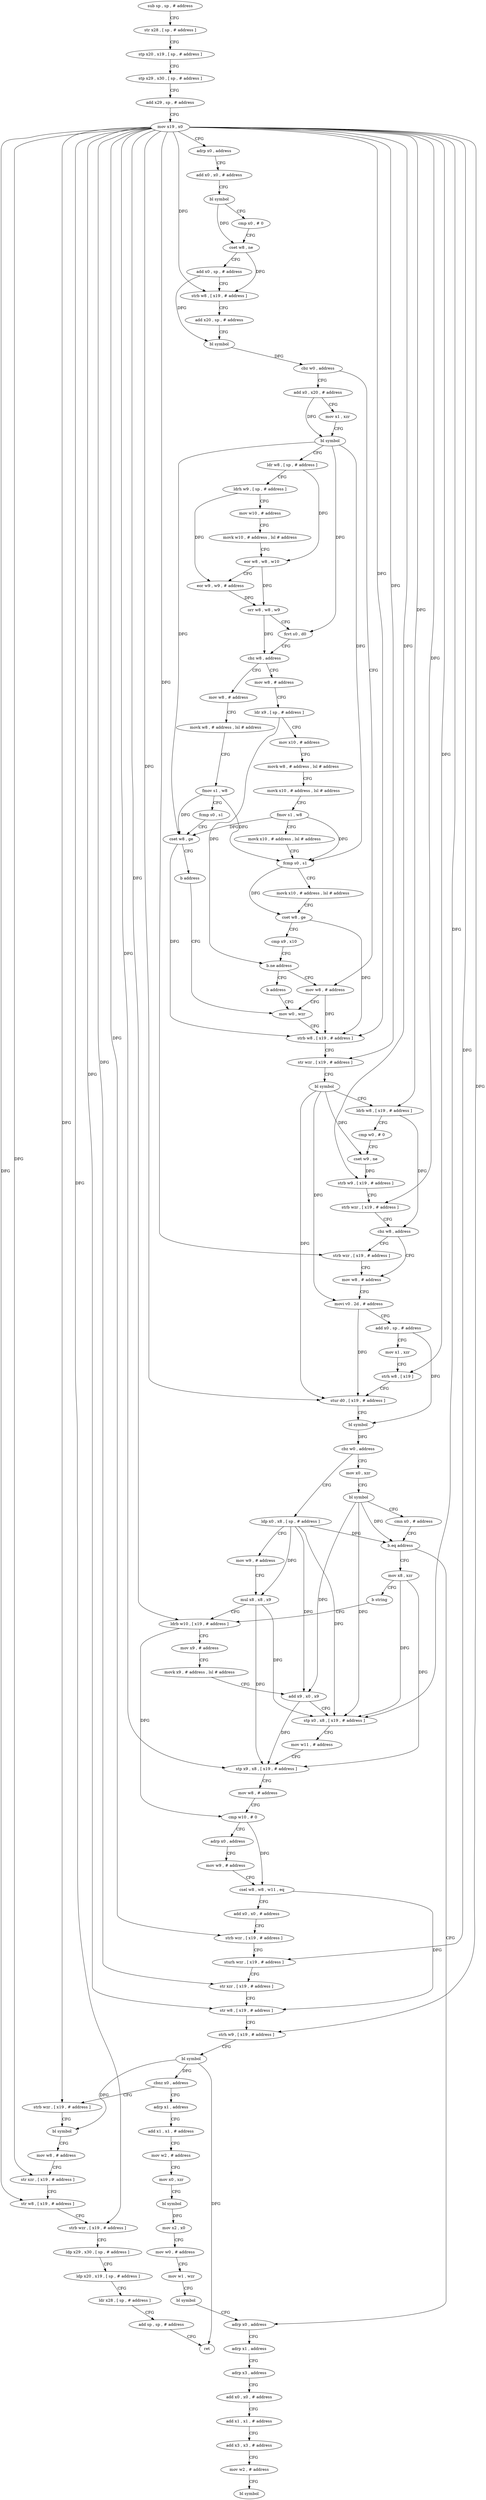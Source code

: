 digraph "func" {
"4234240" [label = "sub sp , sp , # address" ]
"4234244" [label = "str x28 , [ sp , # address ]" ]
"4234248" [label = "stp x20 , x19 , [ sp , # address ]" ]
"4234252" [label = "stp x29 , x30 , [ sp , # address ]" ]
"4234256" [label = "add x29 , sp , # address" ]
"4234260" [label = "mov x19 , x0" ]
"4234264" [label = "adrp x0 , address" ]
"4234268" [label = "add x0 , x0 , # address" ]
"4234272" [label = "bl symbol" ]
"4234276" [label = "cmp x0 , # 0" ]
"4234280" [label = "cset w8 , ne" ]
"4234284" [label = "add x0 , sp , # address" ]
"4234288" [label = "strb w8 , [ x19 , # address ]" ]
"4234292" [label = "add x20 , sp , # address" ]
"4234296" [label = "bl symbol" ]
"4234300" [label = "cbz w0 , address" ]
"4234408" [label = "add x0 , x20 , # address" ]
"4234304" [label = "mov w8 , # address" ]
"4234412" [label = "mov x1 , xzr" ]
"4234416" [label = "bl symbol" ]
"4234420" [label = "ldr w8 , [ sp , # address ]" ]
"4234424" [label = "ldrh w9 , [ sp , # address ]" ]
"4234428" [label = "mov w10 , # address" ]
"4234432" [label = "movk w10 , # address , lsl # address" ]
"4234436" [label = "eor w8 , w8 , w10" ]
"4234440" [label = "eor w9 , w9 , # address" ]
"4234444" [label = "orr w8 , w8 , w9" ]
"4234448" [label = "fcvt s0 , d0" ]
"4234452" [label = "cbz w8 , address" ]
"4234644" [label = "mov w8 , # address" ]
"4234456" [label = "mov w8 , # address" ]
"4234308" [label = "mov w0 , wzr" ]
"4234648" [label = "movk w8 , # address , lsl # address" ]
"4234652" [label = "fmov s1 , w8" ]
"4234656" [label = "fcmp s0 , s1" ]
"4234660" [label = "cset w8 , ge" ]
"4234664" [label = "b address" ]
"4234460" [label = "ldr x9 , [ sp , # address ]" ]
"4234464" [label = "mov x10 , # address" ]
"4234468" [label = "movk w8 , # address , lsl # address" ]
"4234472" [label = "movk x10 , # address , lsl # address" ]
"4234476" [label = "fmov s1 , w8" ]
"4234480" [label = "movk x10 , # address , lsl # address" ]
"4234484" [label = "fcmp s0 , s1" ]
"4234488" [label = "movk x10 , # address , lsl # address" ]
"4234492" [label = "cset w8 , ge" ]
"4234496" [label = "cmp x9 , x10" ]
"4234500" [label = "b.ne address" ]
"4234504" [label = "b address" ]
"4234352" [label = "mov w8 , # address" ]
"4234356" [label = "movi v0 . 2d , # address" ]
"4234360" [label = "add x0 , sp , # address" ]
"4234364" [label = "mov x1 , xzr" ]
"4234368" [label = "strh w8 , [ x19 ]" ]
"4234372" [label = "stur d0 , [ x19 , # address ]" ]
"4234376" [label = "bl symbol" ]
"4234380" [label = "cbz w0 , address" ]
"4234508" [label = "ldp x0 , x8 , [ sp , # address ]" ]
"4234384" [label = "mov x0 , xzr" ]
"4234348" [label = "strb wzr , [ x19 , # address ]" ]
"4234312" [label = "strb w8 , [ x19 , # address ]" ]
"4234316" [label = "str wzr , [ x19 , # address ]" ]
"4234320" [label = "bl symbol" ]
"4234324" [label = "ldrb w8 , [ x19 , # address ]" ]
"4234328" [label = "cmp w0 , # 0" ]
"4234332" [label = "cset w9 , ne" ]
"4234336" [label = "strb w9 , [ x19 , # address ]" ]
"4234340" [label = "strb wzr , [ x19 , # address ]" ]
"4234344" [label = "cbz w8 , address" ]
"4234512" [label = "mov w9 , # address" ]
"4234516" [label = "mul x8 , x8 , x9" ]
"4234520" [label = "ldrb w10 , [ x19 , # address ]" ]
"4234388" [label = "bl symbol" ]
"4234392" [label = "cmn x0 , # address" ]
"4234396" [label = "b.eq address" ]
"4234704" [label = "adrp x0 , address" ]
"4234400" [label = "mov x8 , xzr" ]
"4234668" [label = "adrp x1 , address" ]
"4234672" [label = "add x1 , x1 , # address" ]
"4234676" [label = "mov w2 , # address" ]
"4234680" [label = "mov x0 , xzr" ]
"4234684" [label = "bl symbol" ]
"4234688" [label = "mov x2 , x0" ]
"4234692" [label = "mov w0 , # address" ]
"4234696" [label = "mov w1 , wzr" ]
"4234700" [label = "bl symbol" ]
"4234600" [label = "strb wzr , [ x19 , # address ]" ]
"4234604" [label = "bl symbol" ]
"4234608" [label = "mov w8 , # address" ]
"4234612" [label = "str xzr , [ x19 , # address ]" ]
"4234616" [label = "str w8 , [ x19 , # address ]" ]
"4234620" [label = "strb wzr , [ x19 , # address ]" ]
"4234624" [label = "ldp x29 , x30 , [ sp , # address ]" ]
"4234628" [label = "ldp x20 , x19 , [ sp , # address ]" ]
"4234632" [label = "ldr x28 , [ sp , # address ]" ]
"4234636" [label = "add sp , sp , # address" ]
"4234640" [label = "ret" ]
"4234708" [label = "adrp x1 , address" ]
"4234712" [label = "adrp x3 , address" ]
"4234716" [label = "add x0 , x0 , # address" ]
"4234720" [label = "add x1 , x1 , # address" ]
"4234724" [label = "add x3 , x3 , # address" ]
"4234728" [label = "mov w2 , # address" ]
"4234732" [label = "bl symbol" ]
"4234404" [label = "b string" ]
"4234524" [label = "mov x9 , # address" ]
"4234528" [label = "movk x9 , # address , lsl # address" ]
"4234532" [label = "add x9 , x0 , x9" ]
"4234536" [label = "stp x0 , x8 , [ x19 , # address ]" ]
"4234540" [label = "mov w11 , # address" ]
"4234544" [label = "stp x9 , x8 , [ x19 , # address ]" ]
"4234548" [label = "mov w8 , # address" ]
"4234552" [label = "cmp w10 , # 0" ]
"4234556" [label = "adrp x0 , address" ]
"4234560" [label = "mov w9 , # address" ]
"4234564" [label = "csel w8 , w8 , w11 , eq" ]
"4234568" [label = "add x0 , x0 , # address" ]
"4234572" [label = "strb wzr , [ x19 , # address ]" ]
"4234576" [label = "sturh wzr , [ x19 , # address ]" ]
"4234580" [label = "str xzr , [ x19 , # address ]" ]
"4234584" [label = "str w8 , [ x19 , # address ]" ]
"4234588" [label = "strh w9 , [ x19 , # address ]" ]
"4234592" [label = "bl symbol" ]
"4234596" [label = "cbnz x0 , address" ]
"4234240" -> "4234244" [ label = "CFG" ]
"4234244" -> "4234248" [ label = "CFG" ]
"4234248" -> "4234252" [ label = "CFG" ]
"4234252" -> "4234256" [ label = "CFG" ]
"4234256" -> "4234260" [ label = "CFG" ]
"4234260" -> "4234264" [ label = "CFG" ]
"4234260" -> "4234288" [ label = "DFG" ]
"4234260" -> "4234312" [ label = "DFG" ]
"4234260" -> "4234316" [ label = "DFG" ]
"4234260" -> "4234324" [ label = "DFG" ]
"4234260" -> "4234336" [ label = "DFG" ]
"4234260" -> "4234340" [ label = "DFG" ]
"4234260" -> "4234368" [ label = "DFG" ]
"4234260" -> "4234372" [ label = "DFG" ]
"4234260" -> "4234348" [ label = "DFG" ]
"4234260" -> "4234520" [ label = "DFG" ]
"4234260" -> "4234536" [ label = "DFG" ]
"4234260" -> "4234544" [ label = "DFG" ]
"4234260" -> "4234572" [ label = "DFG" ]
"4234260" -> "4234576" [ label = "DFG" ]
"4234260" -> "4234580" [ label = "DFG" ]
"4234260" -> "4234584" [ label = "DFG" ]
"4234260" -> "4234588" [ label = "DFG" ]
"4234260" -> "4234600" [ label = "DFG" ]
"4234260" -> "4234612" [ label = "DFG" ]
"4234260" -> "4234616" [ label = "DFG" ]
"4234260" -> "4234620" [ label = "DFG" ]
"4234264" -> "4234268" [ label = "CFG" ]
"4234268" -> "4234272" [ label = "CFG" ]
"4234272" -> "4234276" [ label = "CFG" ]
"4234272" -> "4234280" [ label = "DFG" ]
"4234276" -> "4234280" [ label = "CFG" ]
"4234280" -> "4234284" [ label = "CFG" ]
"4234280" -> "4234288" [ label = "DFG" ]
"4234284" -> "4234288" [ label = "CFG" ]
"4234284" -> "4234296" [ label = "DFG" ]
"4234288" -> "4234292" [ label = "CFG" ]
"4234292" -> "4234296" [ label = "CFG" ]
"4234296" -> "4234300" [ label = "DFG" ]
"4234300" -> "4234408" [ label = "CFG" ]
"4234300" -> "4234304" [ label = "CFG" ]
"4234408" -> "4234412" [ label = "CFG" ]
"4234408" -> "4234416" [ label = "DFG" ]
"4234304" -> "4234308" [ label = "CFG" ]
"4234304" -> "4234312" [ label = "DFG" ]
"4234412" -> "4234416" [ label = "CFG" ]
"4234416" -> "4234420" [ label = "CFG" ]
"4234416" -> "4234448" [ label = "DFG" ]
"4234416" -> "4234660" [ label = "DFG" ]
"4234416" -> "4234484" [ label = "DFG" ]
"4234420" -> "4234424" [ label = "CFG" ]
"4234420" -> "4234436" [ label = "DFG" ]
"4234424" -> "4234428" [ label = "CFG" ]
"4234424" -> "4234440" [ label = "DFG" ]
"4234428" -> "4234432" [ label = "CFG" ]
"4234432" -> "4234436" [ label = "CFG" ]
"4234436" -> "4234440" [ label = "CFG" ]
"4234436" -> "4234444" [ label = "DFG" ]
"4234440" -> "4234444" [ label = "DFG" ]
"4234444" -> "4234448" [ label = "CFG" ]
"4234444" -> "4234452" [ label = "DFG" ]
"4234448" -> "4234452" [ label = "CFG" ]
"4234452" -> "4234644" [ label = "CFG" ]
"4234452" -> "4234456" [ label = "CFG" ]
"4234644" -> "4234648" [ label = "CFG" ]
"4234456" -> "4234460" [ label = "CFG" ]
"4234308" -> "4234312" [ label = "CFG" ]
"4234648" -> "4234652" [ label = "CFG" ]
"4234652" -> "4234656" [ label = "CFG" ]
"4234652" -> "4234660" [ label = "DFG" ]
"4234652" -> "4234484" [ label = "DFG" ]
"4234656" -> "4234660" [ label = "CFG" ]
"4234660" -> "4234664" [ label = "CFG" ]
"4234660" -> "4234312" [ label = "DFG" ]
"4234664" -> "4234308" [ label = "CFG" ]
"4234460" -> "4234464" [ label = "CFG" ]
"4234460" -> "4234500" [ label = "DFG" ]
"4234464" -> "4234468" [ label = "CFG" ]
"4234468" -> "4234472" [ label = "CFG" ]
"4234472" -> "4234476" [ label = "CFG" ]
"4234476" -> "4234480" [ label = "CFG" ]
"4234476" -> "4234660" [ label = "DFG" ]
"4234476" -> "4234484" [ label = "DFG" ]
"4234480" -> "4234484" [ label = "CFG" ]
"4234484" -> "4234488" [ label = "CFG" ]
"4234484" -> "4234492" [ label = "DFG" ]
"4234488" -> "4234492" [ label = "CFG" ]
"4234492" -> "4234496" [ label = "CFG" ]
"4234492" -> "4234312" [ label = "DFG" ]
"4234496" -> "4234500" [ label = "CFG" ]
"4234500" -> "4234304" [ label = "CFG" ]
"4234500" -> "4234504" [ label = "CFG" ]
"4234504" -> "4234308" [ label = "CFG" ]
"4234352" -> "4234356" [ label = "CFG" ]
"4234356" -> "4234360" [ label = "CFG" ]
"4234356" -> "4234372" [ label = "DFG" ]
"4234360" -> "4234364" [ label = "CFG" ]
"4234360" -> "4234376" [ label = "DFG" ]
"4234364" -> "4234368" [ label = "CFG" ]
"4234368" -> "4234372" [ label = "CFG" ]
"4234372" -> "4234376" [ label = "CFG" ]
"4234376" -> "4234380" [ label = "DFG" ]
"4234380" -> "4234508" [ label = "CFG" ]
"4234380" -> "4234384" [ label = "CFG" ]
"4234508" -> "4234512" [ label = "CFG" ]
"4234508" -> "4234396" [ label = "DFG" ]
"4234508" -> "4234532" [ label = "DFG" ]
"4234508" -> "4234536" [ label = "DFG" ]
"4234508" -> "4234516" [ label = "DFG" ]
"4234384" -> "4234388" [ label = "CFG" ]
"4234348" -> "4234352" [ label = "CFG" ]
"4234312" -> "4234316" [ label = "CFG" ]
"4234316" -> "4234320" [ label = "CFG" ]
"4234320" -> "4234324" [ label = "CFG" ]
"4234320" -> "4234332" [ label = "DFG" ]
"4234320" -> "4234356" [ label = "DFG" ]
"4234320" -> "4234372" [ label = "DFG" ]
"4234324" -> "4234328" [ label = "CFG" ]
"4234324" -> "4234344" [ label = "DFG" ]
"4234328" -> "4234332" [ label = "CFG" ]
"4234332" -> "4234336" [ label = "DFG" ]
"4234336" -> "4234340" [ label = "CFG" ]
"4234340" -> "4234344" [ label = "CFG" ]
"4234344" -> "4234352" [ label = "CFG" ]
"4234344" -> "4234348" [ label = "CFG" ]
"4234512" -> "4234516" [ label = "CFG" ]
"4234516" -> "4234520" [ label = "CFG" ]
"4234516" -> "4234536" [ label = "DFG" ]
"4234516" -> "4234544" [ label = "DFG" ]
"4234520" -> "4234524" [ label = "CFG" ]
"4234520" -> "4234552" [ label = "DFG" ]
"4234388" -> "4234392" [ label = "CFG" ]
"4234388" -> "4234396" [ label = "DFG" ]
"4234388" -> "4234532" [ label = "DFG" ]
"4234388" -> "4234536" [ label = "DFG" ]
"4234392" -> "4234396" [ label = "CFG" ]
"4234396" -> "4234704" [ label = "CFG" ]
"4234396" -> "4234400" [ label = "CFG" ]
"4234704" -> "4234708" [ label = "CFG" ]
"4234400" -> "4234404" [ label = "CFG" ]
"4234400" -> "4234536" [ label = "DFG" ]
"4234400" -> "4234544" [ label = "DFG" ]
"4234668" -> "4234672" [ label = "CFG" ]
"4234672" -> "4234676" [ label = "CFG" ]
"4234676" -> "4234680" [ label = "CFG" ]
"4234680" -> "4234684" [ label = "CFG" ]
"4234684" -> "4234688" [ label = "DFG" ]
"4234688" -> "4234692" [ label = "CFG" ]
"4234692" -> "4234696" [ label = "CFG" ]
"4234696" -> "4234700" [ label = "CFG" ]
"4234700" -> "4234704" [ label = "CFG" ]
"4234600" -> "4234604" [ label = "CFG" ]
"4234604" -> "4234608" [ label = "CFG" ]
"4234608" -> "4234612" [ label = "CFG" ]
"4234612" -> "4234616" [ label = "CFG" ]
"4234616" -> "4234620" [ label = "CFG" ]
"4234620" -> "4234624" [ label = "CFG" ]
"4234624" -> "4234628" [ label = "CFG" ]
"4234628" -> "4234632" [ label = "CFG" ]
"4234632" -> "4234636" [ label = "CFG" ]
"4234636" -> "4234640" [ label = "CFG" ]
"4234708" -> "4234712" [ label = "CFG" ]
"4234712" -> "4234716" [ label = "CFG" ]
"4234716" -> "4234720" [ label = "CFG" ]
"4234720" -> "4234724" [ label = "CFG" ]
"4234724" -> "4234728" [ label = "CFG" ]
"4234728" -> "4234732" [ label = "CFG" ]
"4234404" -> "4234520" [ label = "CFG" ]
"4234524" -> "4234528" [ label = "CFG" ]
"4234528" -> "4234532" [ label = "CFG" ]
"4234532" -> "4234536" [ label = "CFG" ]
"4234532" -> "4234544" [ label = "DFG" ]
"4234536" -> "4234540" [ label = "CFG" ]
"4234540" -> "4234544" [ label = "CFG" ]
"4234544" -> "4234548" [ label = "CFG" ]
"4234548" -> "4234552" [ label = "CFG" ]
"4234552" -> "4234556" [ label = "CFG" ]
"4234552" -> "4234564" [ label = "DFG" ]
"4234556" -> "4234560" [ label = "CFG" ]
"4234560" -> "4234564" [ label = "CFG" ]
"4234564" -> "4234568" [ label = "CFG" ]
"4234564" -> "4234584" [ label = "DFG" ]
"4234568" -> "4234572" [ label = "CFG" ]
"4234572" -> "4234576" [ label = "CFG" ]
"4234576" -> "4234580" [ label = "CFG" ]
"4234580" -> "4234584" [ label = "CFG" ]
"4234584" -> "4234588" [ label = "CFG" ]
"4234588" -> "4234592" [ label = "CFG" ]
"4234592" -> "4234596" [ label = "DFG" ]
"4234592" -> "4234604" [ label = "DFG" ]
"4234592" -> "4234640" [ label = "DFG" ]
"4234596" -> "4234668" [ label = "CFG" ]
"4234596" -> "4234600" [ label = "CFG" ]
}
